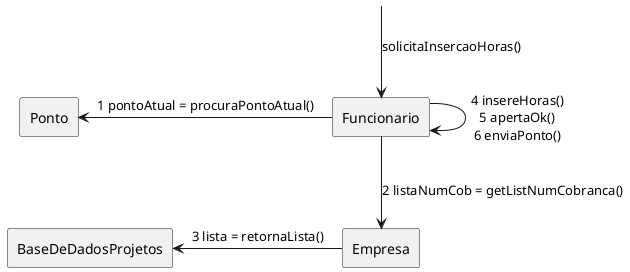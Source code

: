 @startuml
'rectangle "Gerente" as gerente
'rectangle "FolhaDePagamento" as folha
'rectangle "Pagamento" as pagamento
rectangle "Funcionario" as funcionario
rectangle "Empresa" as empresa
'rectangle "ListaDeFuncionarios" as lista
'rectangle "Venda" as venda
rectangle "Ponto" as ponto
rectangle "BaseDeDadosProjetos" as base
'rectangle "Projeto" as projeto
label " " as ini

ini     -down-> funcionario : solicitaInsercaoHoras()
funcionario -left-> ponto        : 1 pontoAtual = procuraPontoAtual()
funcionario -down-> empresa      : 2 listaNumCob = getListNumCobranca()
empresa -left-> base             : 3 lista = retornaLista()
funcionario -> funcionario  : 4 insereHoras()\n5 apertaOk()\n6 enviaPonto()

@enduml